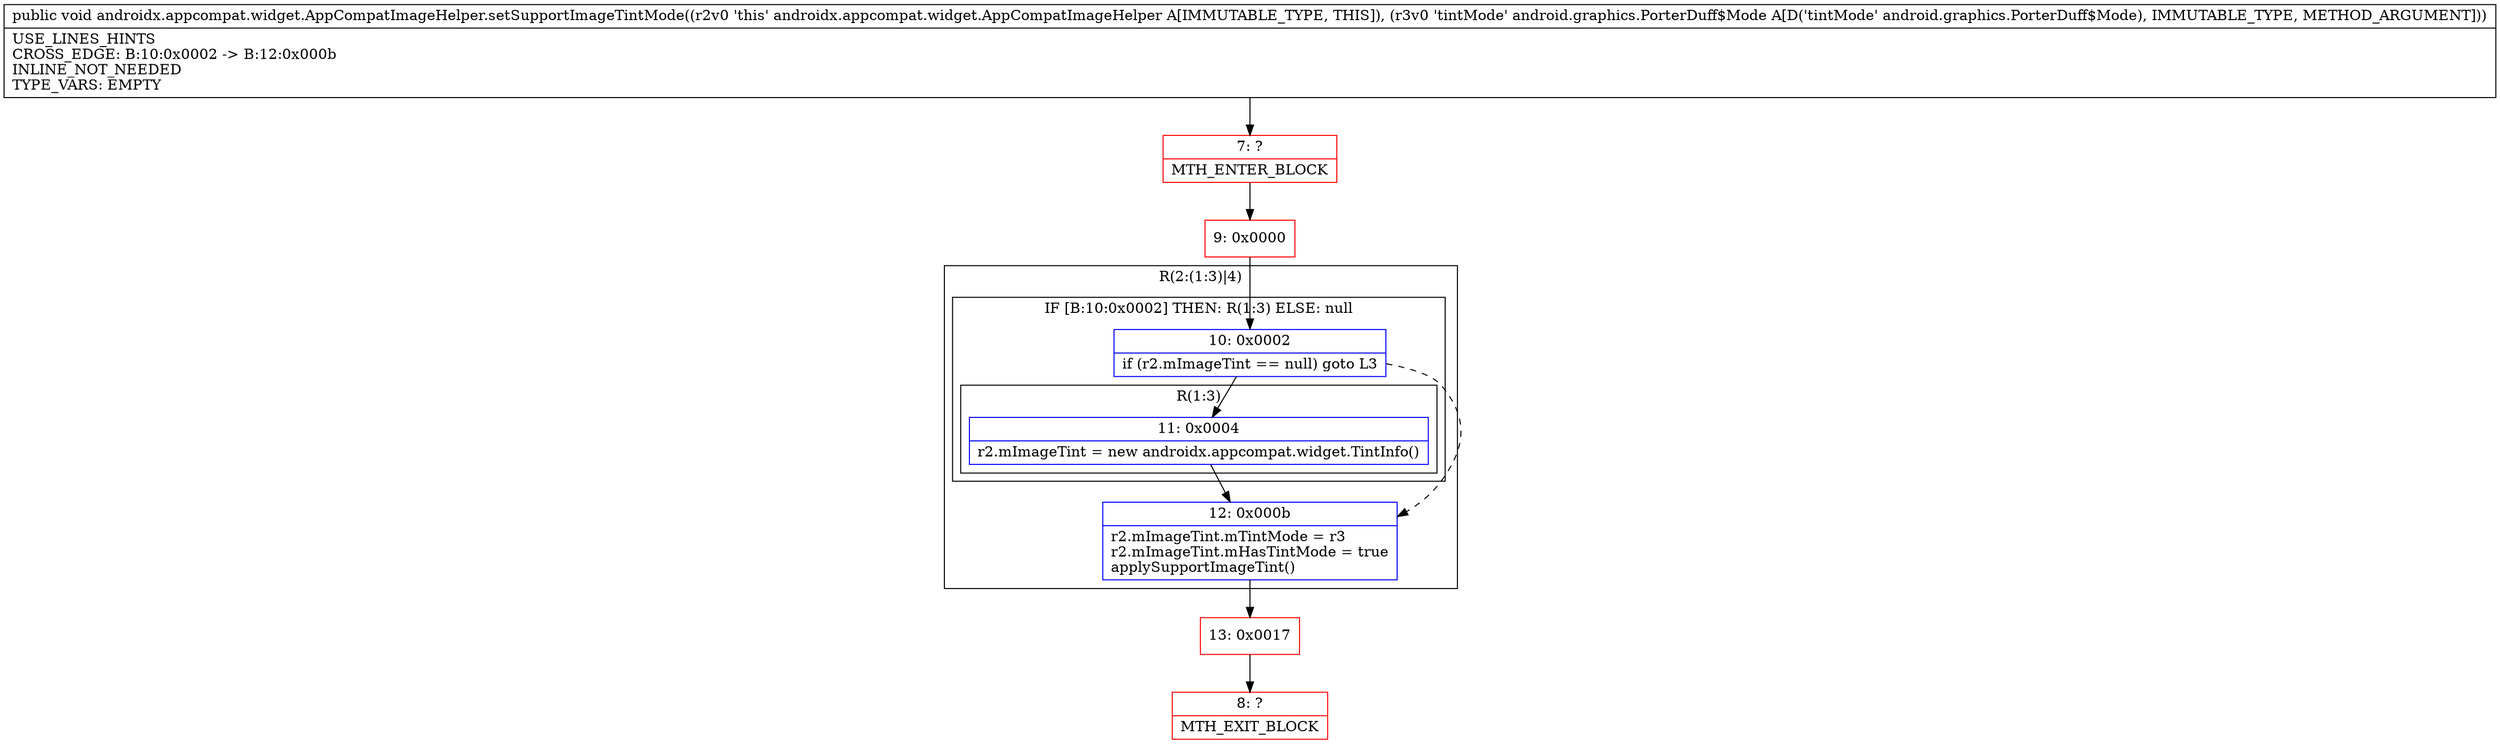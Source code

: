 digraph "CFG forandroidx.appcompat.widget.AppCompatImageHelper.setSupportImageTintMode(Landroid\/graphics\/PorterDuff$Mode;)V" {
subgraph cluster_Region_1623009752 {
label = "R(2:(1:3)|4)";
node [shape=record,color=blue];
subgraph cluster_IfRegion_235510116 {
label = "IF [B:10:0x0002] THEN: R(1:3) ELSE: null";
node [shape=record,color=blue];
Node_10 [shape=record,label="{10\:\ 0x0002|if (r2.mImageTint == null) goto L3\l}"];
subgraph cluster_Region_1878938932 {
label = "R(1:3)";
node [shape=record,color=blue];
Node_11 [shape=record,label="{11\:\ 0x0004|r2.mImageTint = new androidx.appcompat.widget.TintInfo()\l}"];
}
}
Node_12 [shape=record,label="{12\:\ 0x000b|r2.mImageTint.mTintMode = r3\lr2.mImageTint.mHasTintMode = true\lapplySupportImageTint()\l}"];
}
Node_7 [shape=record,color=red,label="{7\:\ ?|MTH_ENTER_BLOCK\l}"];
Node_9 [shape=record,color=red,label="{9\:\ 0x0000}"];
Node_13 [shape=record,color=red,label="{13\:\ 0x0017}"];
Node_8 [shape=record,color=red,label="{8\:\ ?|MTH_EXIT_BLOCK\l}"];
MethodNode[shape=record,label="{public void androidx.appcompat.widget.AppCompatImageHelper.setSupportImageTintMode((r2v0 'this' androidx.appcompat.widget.AppCompatImageHelper A[IMMUTABLE_TYPE, THIS]), (r3v0 'tintMode' android.graphics.PorterDuff$Mode A[D('tintMode' android.graphics.PorterDuff$Mode), IMMUTABLE_TYPE, METHOD_ARGUMENT]))  | USE_LINES_HINTS\lCROSS_EDGE: B:10:0x0002 \-\> B:12:0x000b\lINLINE_NOT_NEEDED\lTYPE_VARS: EMPTY\l}"];
MethodNode -> Node_7;Node_10 -> Node_11;
Node_10 -> Node_12[style=dashed];
Node_11 -> Node_12;
Node_12 -> Node_13;
Node_7 -> Node_9;
Node_9 -> Node_10;
Node_13 -> Node_8;
}

